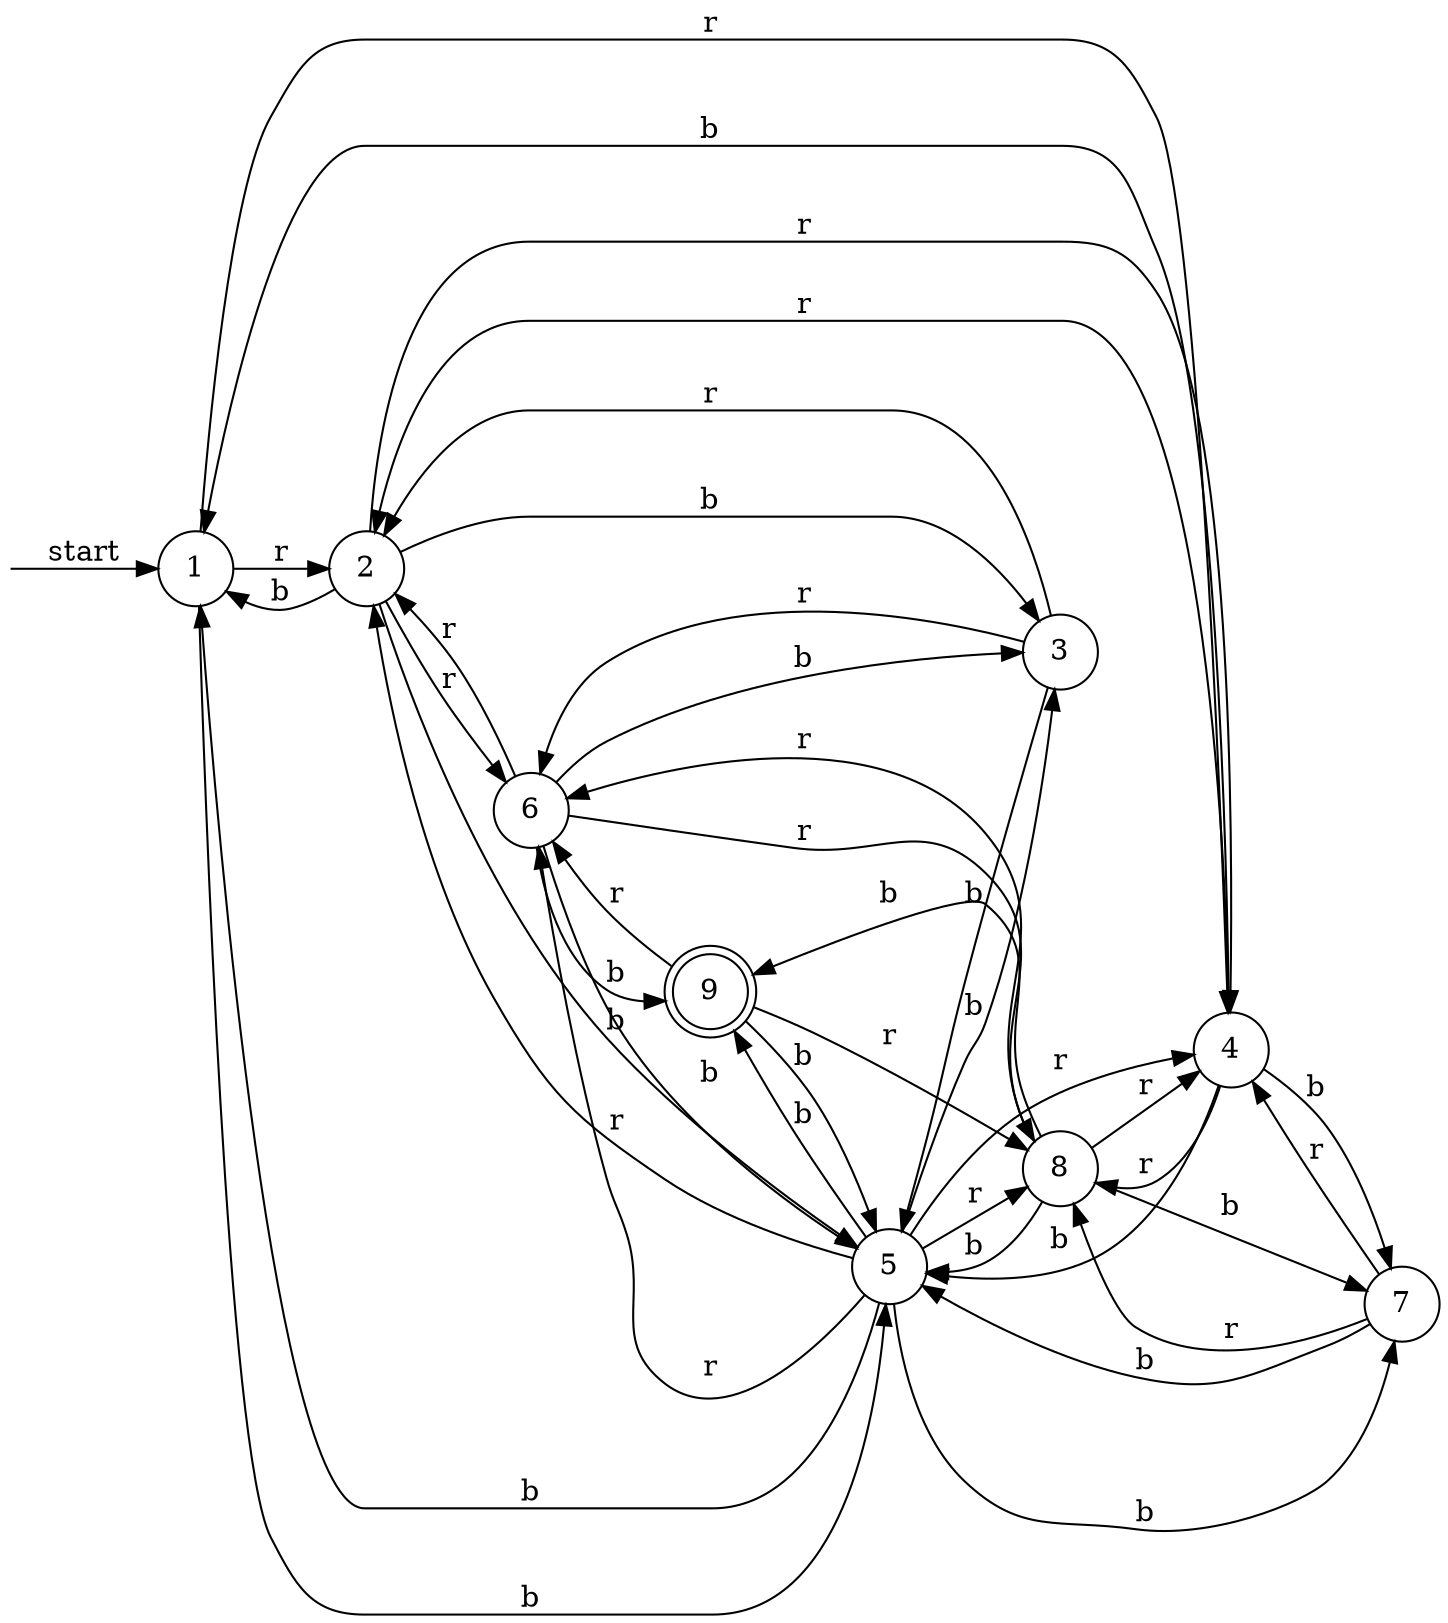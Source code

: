 digraph NFA {
  rankdir=LR;
  node [shape=circle];
  "1" [shape=circle];
  "2" [shape=circle];
  "3" [shape=circle];
  "4" [shape=circle];
  "5" [shape=circle];
  "6" [shape=circle];
  "7" [shape=circle];
  "8" [shape=circle];
  "9" [shape=doublecircle];
  "" [shape=none, label="", width=0, height=0];
  "" -> "1" [label="start"];
  "1" -> "5" [label="b"];
  "1" -> "2" [label="r"];
  "1" -> "4" [label="r"];
  "2" -> "1" [label="b"];
  "2" -> "3" [label="b"];
  "2" -> "5" [label="b"];
  "2" -> "4" [label="r"];
  "2" -> "6" [label="r"];
  "3" -> "5" [label="b"];
  "3" -> "2" [label="r"];
  "3" -> "6" [label="r"];
  "4" -> "1" [label="b"];
  "4" -> "5" [label="b"];
  "4" -> "7" [label="b"];
  "4" -> "2" [label="r"];
  "4" -> "8" [label="r"];
  "5" -> "1" [label="b"];
  "5" -> "3" [label="b"];
  "5" -> "7" [label="b"];
  "5" -> "9" [label="b"];
  "5" -> "2" [label="r"];
  "5" -> "4" [label="r"];
  "5" -> "6" [label="r"];
  "5" -> "8" [label="r"];
  "6" -> "3" [label="b"];
  "6" -> "5" [label="b"];
  "6" -> "9" [label="b"];
  "6" -> "2" [label="r"];
  "6" -> "8" [label="r"];
  "7" -> "5" [label="b"];
  "7" -> "4" [label="r"];
  "7" -> "8" [label="r"];
  "8" -> "5" [label="b"];
  "8" -> "7" [label="b"];
  "8" -> "9" [label="b"];
  "8" -> "4" [label="r"];
  "8" -> "6" [label="r"];
  "9" -> "5" [label="b"];
  "9" -> "6" [label="r"];
  "9" -> "8" [label="r"];
}

